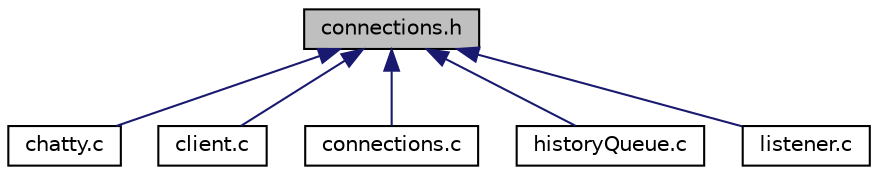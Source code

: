digraph "connections.h"
{
  edge [fontname="Helvetica",fontsize="10",labelfontname="Helvetica",labelfontsize="10"];
  node [fontname="Helvetica",fontsize="10",shape=record];
  Node6 [label="connections.h",height=0.2,width=0.4,color="black", fillcolor="grey75", style="filled", fontcolor="black"];
  Node6 -> Node7 [dir="back",color="midnightblue",fontsize="10",style="solid",fontname="Helvetica"];
  Node7 [label="chatty.c",height=0.2,width=0.4,color="black", fillcolor="white", style="filled",URL="$chatty_8c.html",tooltip="File principale del server chatterbox. "];
  Node6 -> Node8 [dir="back",color="midnightblue",fontsize="10",style="solid",fontname="Helvetica"];
  Node8 [label="client.c",height=0.2,width=0.4,color="black", fillcolor="white", style="filled",URL="$client_8c.html",tooltip="Semplice client di test. "];
  Node6 -> Node9 [dir="back",color="midnightblue",fontsize="10",style="solid",fontname="Helvetica"];
  Node9 [label="connections.c",height=0.2,width=0.4,color="black", fillcolor="white", style="filled",URL="$connections_8c.html"];
  Node6 -> Node10 [dir="back",color="midnightblue",fontsize="10",style="solid",fontname="Helvetica"];
  Node10 [label="historyQueue.c",height=0.2,width=0.4,color="black", fillcolor="white", style="filled",URL="$historyQueue_8c.html",tooltip="file che implementa le code dei messaggi ricevuti da un client "];
  Node6 -> Node11 [dir="back",color="midnightblue",fontsize="10",style="solid",fontname="Helvetica"];
  Node11 [label="listener.c",height=0.2,width=0.4,color="black", fillcolor="white", style="filled",URL="$listener_8c.html",tooltip="implementazione delle funzioni del listener in server.h "];
}
